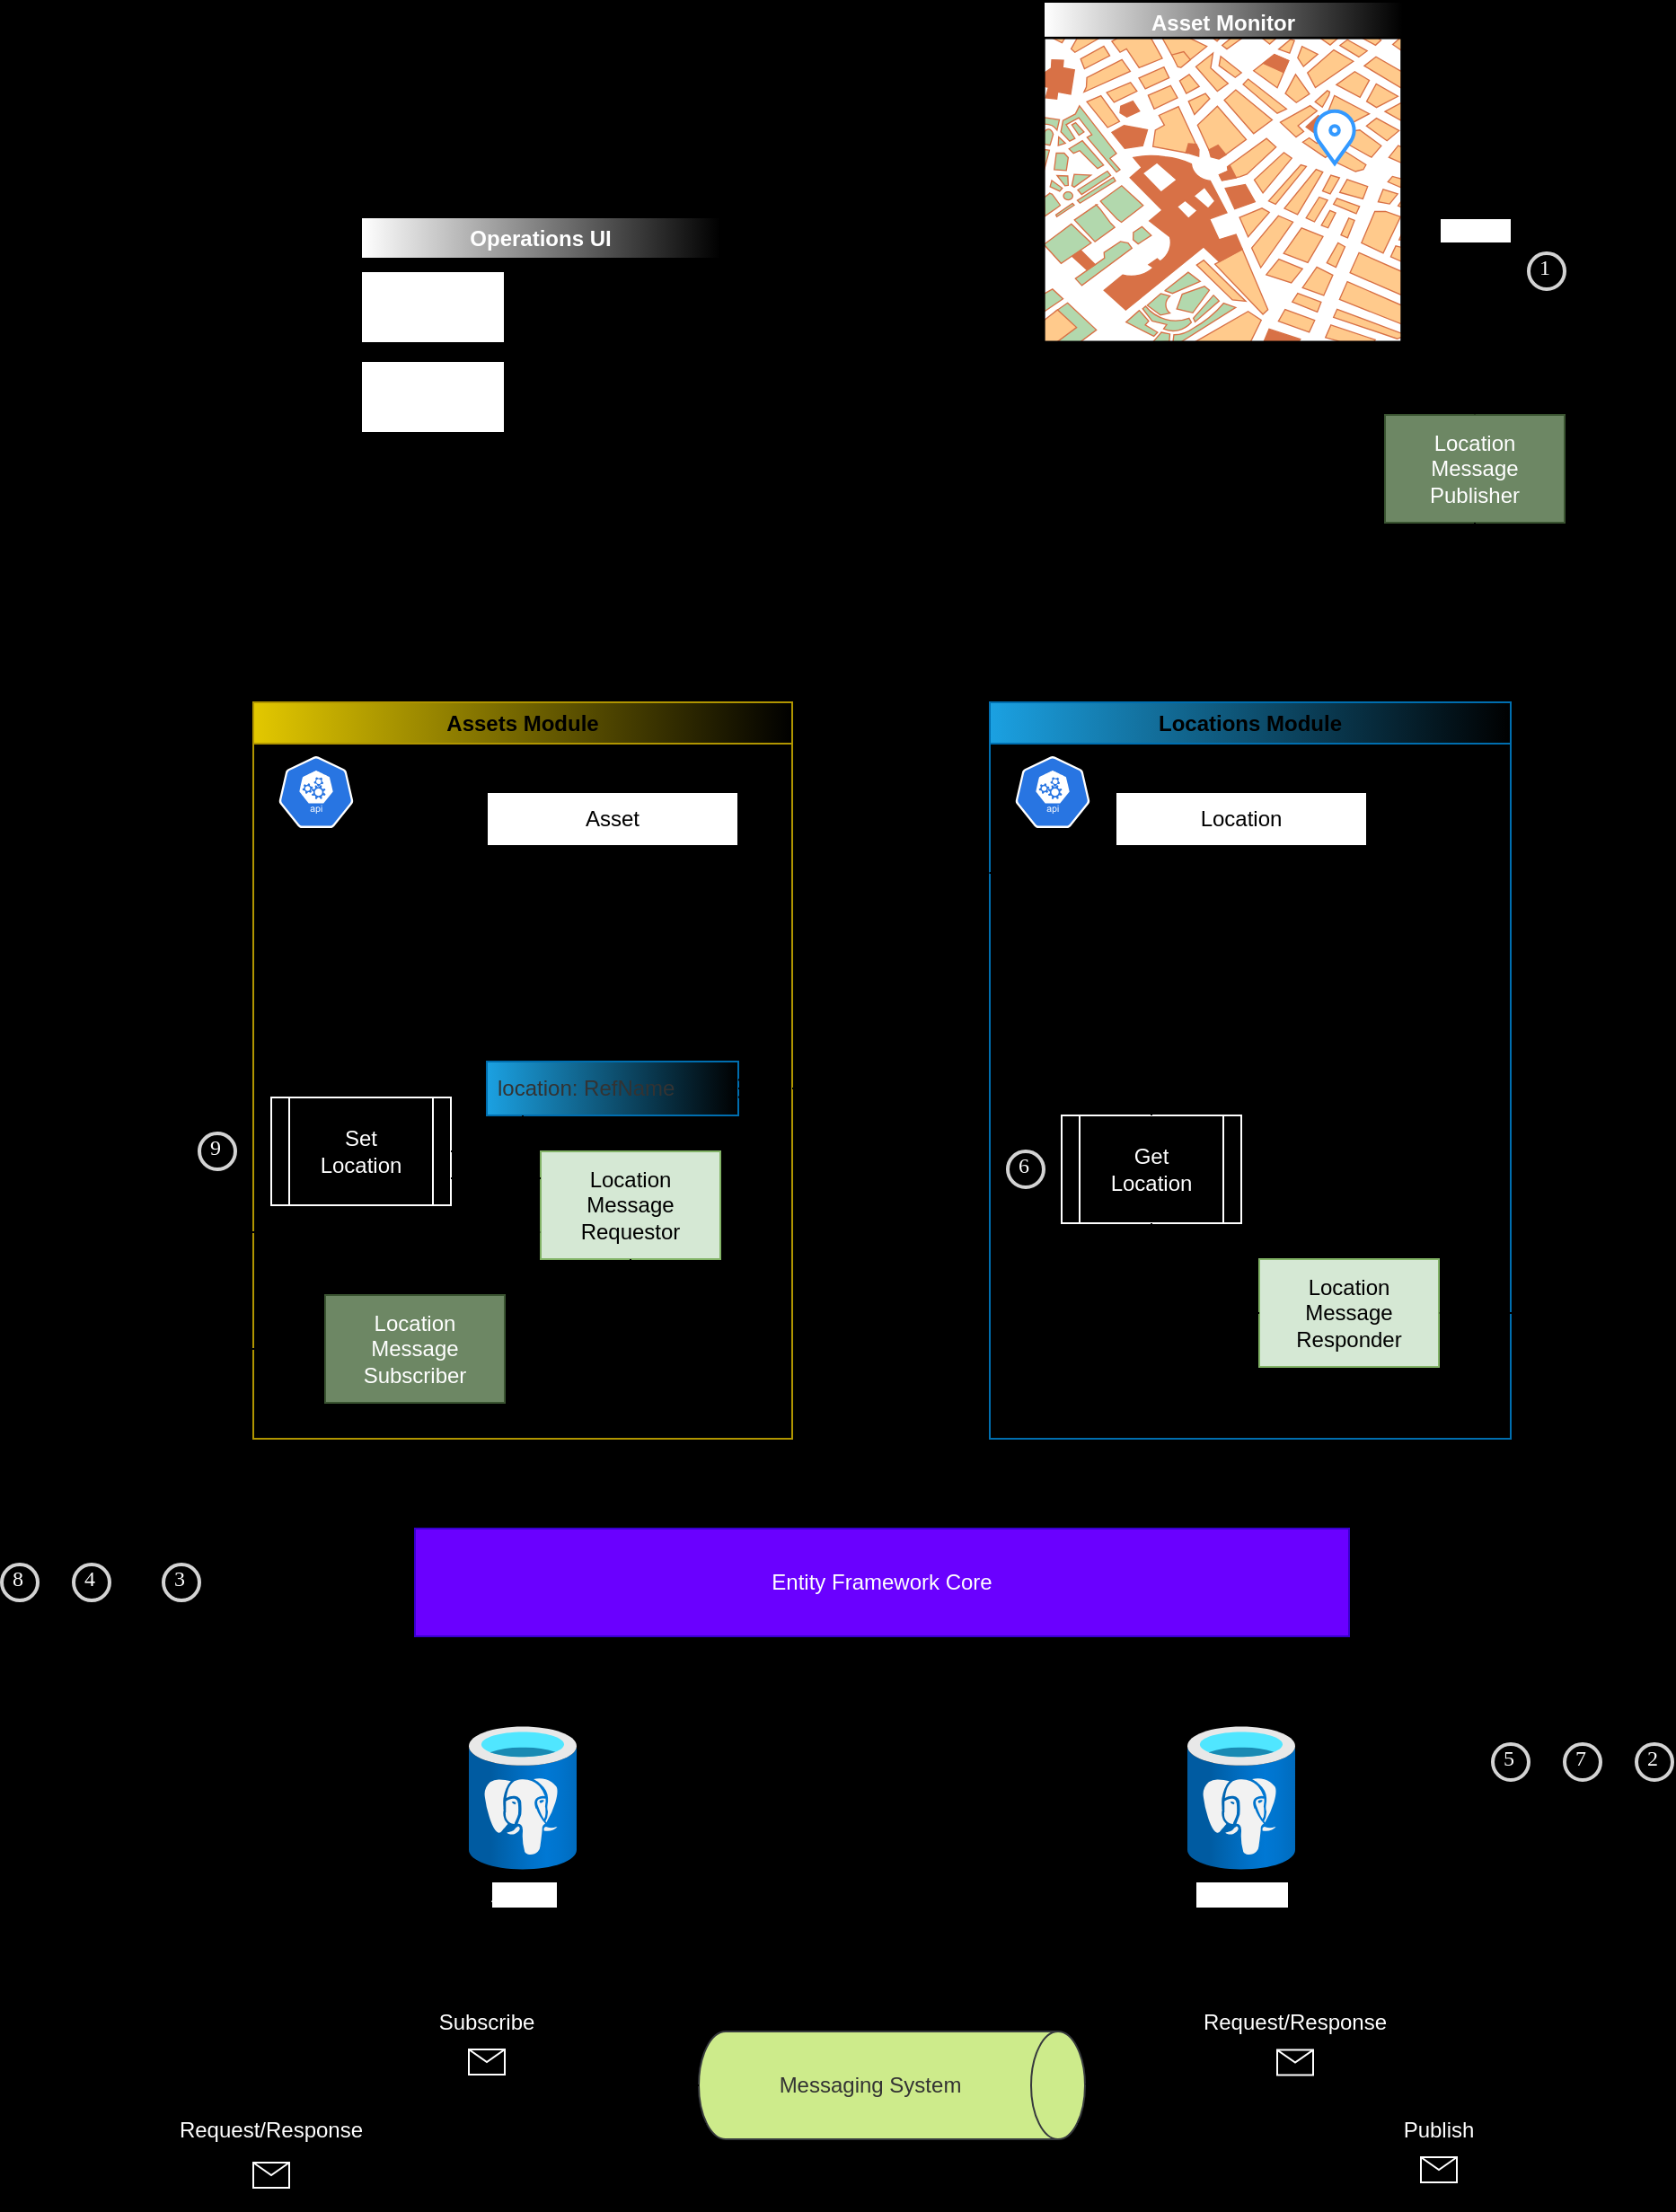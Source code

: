 <mxfile>
    <diagram name="Page-1" id="2eDMX8Met_-Xfei34ea0">
        <mxGraphModel dx="1936" dy="1819" grid="1" gridSize="10" guides="1" tooltips="1" connect="1" arrows="1" fold="1" page="1" pageScale="1" pageWidth="850" pageHeight="1100" background="#000000" math="0" shadow="0">
            <root>
                <mxCell id="0"/>
                <mxCell id="1" parent="0"/>
                <mxCell id="7" style="edgeStyle=orthogonalEdgeStyle;html=1;exitX=0.5;exitY=1;exitDx=0;exitDy=0;entryX=0.483;entryY=-0.012;entryDx=0;entryDy=0;entryPerimeter=0;fontColor=#333333;startArrow=none;startFill=0;endArrow=none;endFill=0;startSize=8;endSize=8;" parent="1" source="WWhhrq0fO1jrUCNcgxBJ-2" target="12" edge="1">
                    <mxGeometry relative="1" as="geometry">
                        <mxPoint x="220" y="680" as="targetPoint"/>
                    </mxGeometry>
                </mxCell>
                <mxCell id="WWhhrq0fO1jrUCNcgxBJ-2" value="Assets Module" style="swimlane;whiteSpace=wrap;html=1;fillColor=#e3c800;fontColor=#000000;strokeColor=#B09500;gradientColor=default;gradientDirection=east;" parent="1" vertex="1">
                    <mxGeometry x="70" y="180" width="300" height="410" as="geometry">
                        <mxRectangle x="320" y="290" width="130" height="30" as="alternateBounds"/>
                    </mxGeometry>
                </mxCell>
                <mxCell id="WWhhrq0fO1jrUCNcgxBJ-4" value="Asset" style="swimlane;fontStyle=0;childLayout=stackLayout;horizontal=1;startSize=30;horizontalStack=0;resizeParent=1;resizeParentMax=0;resizeLast=0;collapsible=1;marginBottom=0;whiteSpace=wrap;html=1;" parent="WWhhrq0fO1jrUCNcgxBJ-2" vertex="1">
                    <mxGeometry x="130" y="50" width="140" height="180" as="geometry"/>
                </mxCell>
                <mxCell id="WWhhrq0fO1jrUCNcgxBJ-5" value="id: OID" style="text;strokeColor=none;fillColor=none;align=left;verticalAlign=middle;spacingLeft=4;spacingRight=4;overflow=hidden;points=[[0,0.5],[1,0.5]];portConstraint=eastwest;rotatable=0;whiteSpace=wrap;html=1;" parent="WWhhrq0fO1jrUCNcgxBJ-4" vertex="1">
                    <mxGeometry y="30" width="140" height="30" as="geometry"/>
                </mxCell>
                <mxCell id="WWhhrq0fO1jrUCNcgxBJ-6" value="description: String" style="text;strokeColor=none;fillColor=none;align=left;verticalAlign=middle;spacingLeft=4;spacingRight=4;overflow=hidden;points=[[0,0.5],[1,0.5]];portConstraint=eastwest;rotatable=0;whiteSpace=wrap;html=1;" parent="WWhhrq0fO1jrUCNcgxBJ-4" vertex="1">
                    <mxGeometry y="60" width="140" height="30" as="geometry"/>
                </mxCell>
                <mxCell id="WWhhrq0fO1jrUCNcgxBJ-7" value="serialNumber: String" style="text;strokeColor=none;fillColor=none;align=left;verticalAlign=middle;spacingLeft=4;spacingRight=4;overflow=hidden;points=[[0,0.5],[1,0.5]];portConstraint=eastwest;rotatable=0;whiteSpace=wrap;html=1;" parent="WWhhrq0fO1jrUCNcgxBJ-4" vertex="1">
                    <mxGeometry y="90" width="140" height="30" as="geometry"/>
                </mxCell>
                <mxCell id="WWhhrq0fO1jrUCNcgxBJ-8" style="text;strokeColor=none;fillColor=none;align=left;verticalAlign=middle;spacingLeft=4;spacingRight=4;overflow=hidden;points=[[0,0.5],[1,0.5]];portConstraint=eastwest;rotatable=0;whiteSpace=wrap;html=1;" parent="WWhhrq0fO1jrUCNcgxBJ-4" vertex="1">
                    <mxGeometry y="120" width="140" height="30" as="geometry"/>
                </mxCell>
                <mxCell id="WWhhrq0fO1jrUCNcgxBJ-9" value="location: RefName" style="text;strokeColor=#006EAF;fillColor=#1ba1e2;align=left;verticalAlign=middle;spacingLeft=4;spacingRight=4;overflow=hidden;points=[[0,0.5],[1,0.5]];portConstraint=eastwest;rotatable=0;whiteSpace=wrap;html=1;fontColor=#333333;gradientColor=default;gradientDirection=east;" parent="WWhhrq0fO1jrUCNcgxBJ-4" vertex="1">
                    <mxGeometry y="150" width="140" height="30" as="geometry"/>
                </mxCell>
                <mxCell id="9" value="" style="sketch=0;html=1;dashed=0;whitespace=wrap;fillColor=#2875E2;strokeColor=#ffffff;points=[[0.005,0.63,0],[0.1,0.2,0],[0.9,0.2,0],[0.5,0,0],[0.995,0.63,0],[0.72,0.99,0],[0.5,1,0],[0.28,0.99,0]];verticalLabelPosition=bottom;align=center;verticalAlign=top;shape=mxgraph.kubernetes.icon;prIcon=api;fontColor=#333333;" parent="WWhhrq0fO1jrUCNcgxBJ-2" vertex="1">
                    <mxGeometry x="10" y="30" width="50" height="40" as="geometry"/>
                </mxCell>
                <mxCell id="52" value="Location&lt;br&gt;Message&lt;br&gt;Requestor" style="rounded=0;whiteSpace=wrap;html=1;strokeColor=#82b366;fillColor=#d5e8d4;fontColor=#000000;" parent="WWhhrq0fO1jrUCNcgxBJ-2" vertex="1">
                    <mxGeometry x="160" y="250" width="100" height="60" as="geometry"/>
                </mxCell>
                <mxCell id="78" value="Set&lt;br&gt;Location" style="shape=process;whiteSpace=wrap;html=1;backgroundOutline=1;strokeColor=#FFFFFF;fontColor=#FFFFFF;fillColor=none;gradientColor=none;" parent="WWhhrq0fO1jrUCNcgxBJ-2" vertex="1">
                    <mxGeometry x="10" y="220" width="100" height="60" as="geometry"/>
                </mxCell>
                <mxCell id="84" value="" style="endArrow=none;html=1;fontColor=#FFFFFF;entryX=0;entryY=0.25;entryDx=0;entryDy=0;exitX=1;exitY=0.75;exitDx=0;exitDy=0;" parent="WWhhrq0fO1jrUCNcgxBJ-2" source="78" target="52" edge="1">
                    <mxGeometry width="50" height="50" relative="1" as="geometry">
                        <mxPoint x="230" y="370" as="sourcePoint"/>
                        <mxPoint x="280" y="320" as="targetPoint"/>
                    </mxGeometry>
                </mxCell>
                <mxCell id="8" style="edgeStyle=orthogonalEdgeStyle;html=1;exitX=0.5;exitY=1;exitDx=0;exitDy=0;fontColor=#333333;startArrow=none;startFill=0;endArrow=none;endFill=0;startSize=8;endSize=8;entryX=0.5;entryY=0.013;entryDx=0;entryDy=0;entryPerimeter=0;" parent="1" source="WWhhrq0fO1jrUCNcgxBJ-3" target="13" edge="1">
                    <mxGeometry relative="1" as="geometry">
                        <mxPoint x="620" y="710" as="targetPoint"/>
                    </mxGeometry>
                </mxCell>
                <mxCell id="WWhhrq0fO1jrUCNcgxBJ-3" value="Locations Module" style="swimlane;whiteSpace=wrap;html=1;fillColor=#1ba1e2;strokeColor=#006EAF;fontColor=#000000;gradientColor=default;gradientDirection=east;" parent="1" vertex="1">
                    <mxGeometry x="480" y="180" width="290" height="410" as="geometry">
                        <mxRectangle x="320" y="290" width="130" height="30" as="alternateBounds"/>
                    </mxGeometry>
                </mxCell>
                <mxCell id="WWhhrq0fO1jrUCNcgxBJ-10" value="Location" style="swimlane;fontStyle=0;childLayout=stackLayout;horizontal=1;startSize=30;horizontalStack=0;resizeParent=1;resizeParentMax=0;resizeLast=0;collapsible=1;marginBottom=0;whiteSpace=wrap;html=1;" parent="WWhhrq0fO1jrUCNcgxBJ-3" vertex="1">
                    <mxGeometry x="70" y="50" width="140" height="120" as="geometry"/>
                </mxCell>
                <mxCell id="WWhhrq0fO1jrUCNcgxBJ-11" value="id: OID" style="text;strokeColor=none;fillColor=none;align=left;verticalAlign=middle;spacingLeft=4;spacingRight=4;overflow=hidden;points=[[0,0.5],[1,0.5]];portConstraint=eastwest;rotatable=0;whiteSpace=wrap;html=1;" parent="WWhhrq0fO1jrUCNcgxBJ-10" vertex="1">
                    <mxGeometry y="30" width="140" height="30" as="geometry"/>
                </mxCell>
                <mxCell id="WWhhrq0fO1jrUCNcgxBJ-12" value="name: String" style="text;strokeColor=none;fillColor=none;align=left;verticalAlign=middle;spacingLeft=4;spacingRight=4;overflow=hidden;points=[[0,0.5],[1,0.5]];portConstraint=eastwest;rotatable=0;whiteSpace=wrap;html=1;" parent="WWhhrq0fO1jrUCNcgxBJ-10" vertex="1">
                    <mxGeometry y="60" width="140" height="30" as="geometry"/>
                </mxCell>
                <mxCell id="WWhhrq0fO1jrUCNcgxBJ-13" value="description: String" style="text;strokeColor=none;fillColor=none;align=left;verticalAlign=middle;spacingLeft=4;spacingRight=4;overflow=hidden;points=[[0,0.5],[1,0.5]];portConstraint=eastwest;rotatable=0;whiteSpace=wrap;html=1;" parent="WWhhrq0fO1jrUCNcgxBJ-10" vertex="1">
                    <mxGeometry y="90" width="140" height="30" as="geometry"/>
                </mxCell>
                <mxCell id="10" value="" style="sketch=0;html=1;dashed=0;whitespace=wrap;fillColor=#2875E2;strokeColor=#ffffff;points=[[0.005,0.63,0],[0.1,0.2,0],[0.9,0.2,0],[0.5,0,0],[0.995,0.63,0],[0.72,0.99,0],[0.5,1,0],[0.28,0.99,0]];verticalLabelPosition=bottom;align=center;verticalAlign=top;shape=mxgraph.kubernetes.icon;prIcon=api;fontColor=#333333;" parent="WWhhrq0fO1jrUCNcgxBJ-3" vertex="1">
                    <mxGeometry x="10" y="30" width="50" height="40" as="geometry"/>
                </mxCell>
                <mxCell id="61" value="Location&lt;br&gt;Message&lt;br&gt;Responder" style="rounded=0;whiteSpace=wrap;html=1;strokeColor=#82b366;fillColor=#d5e8d4;fontColor=#000000;" parent="WWhhrq0fO1jrUCNcgxBJ-3" vertex="1">
                    <mxGeometry x="150" y="310" width="100" height="60" as="geometry"/>
                </mxCell>
                <mxCell id="75" value="Get&lt;br&gt;Location" style="shape=process;whiteSpace=wrap;html=1;backgroundOutline=1;strokeColor=#FFFFFF;fontColor=#FFFFFF;fillColor=none;gradientColor=none;" parent="WWhhrq0fO1jrUCNcgxBJ-3" vertex="1">
                    <mxGeometry x="40" y="230" width="100" height="60" as="geometry"/>
                </mxCell>
                <mxCell id="76" value="" style="endArrow=none;html=1;fontColor=#FFFFFF;entryX=0.5;entryY=1;entryDx=0;entryDy=0;exitX=0;exitY=0.5;exitDx=0;exitDy=0;edgeStyle=orthogonalEdgeStyle;" parent="WWhhrq0fO1jrUCNcgxBJ-3" source="61" target="75" edge="1">
                    <mxGeometry width="50" height="50" relative="1" as="geometry">
                        <mxPoint x="200" y="310" as="sourcePoint"/>
                        <mxPoint x="250" y="260" as="targetPoint"/>
                    </mxGeometry>
                </mxCell>
                <mxCell id="77" value="" style="endArrow=none;html=1;fontColor=#FFFFFF;exitX=0.5;exitY=0;exitDx=0;exitDy=0;" parent="WWhhrq0fO1jrUCNcgxBJ-3" source="75" edge="1">
                    <mxGeometry width="50" height="50" relative="1" as="geometry">
                        <mxPoint x="400" y="190" as="sourcePoint"/>
                        <mxPoint x="90" y="170" as="targetPoint"/>
                    </mxGeometry>
                </mxCell>
                <mxCell id="79" value="6" style="ellipse;whiteSpace=wrap;html=1;aspect=fixed;strokeWidth=2;fontFamily=Tahoma;spacingBottom=4;spacingRight=2;strokeColor=#d3d3d3;fontColor=#FFFFFF;fillColor=none;gradientColor=none;" parent="WWhhrq0fO1jrUCNcgxBJ-3" vertex="1">
                    <mxGeometry x="10" y="250" width="20" height="20" as="geometry"/>
                </mxCell>
                <mxCell id="2" style="edgeStyle=orthogonalEdgeStyle;html=1;exitX=1;exitY=0.5;exitDx=0;exitDy=0;entryX=0;entryY=0.5;entryDx=0;entryDy=0;endArrow=ERone;endFill=0;startArrow=ERmany;startFill=0;endSize=8;startSize=8;dashed=1;" parent="1" source="WWhhrq0fO1jrUCNcgxBJ-9" target="WWhhrq0fO1jrUCNcgxBJ-11" edge="1">
                    <mxGeometry relative="1" as="geometry">
                        <Array as="points">
                            <mxPoint x="430" y="395"/>
                            <mxPoint x="430" y="275"/>
                        </Array>
                    </mxGeometry>
                </mxCell>
                <mxCell id="4" value="Entity Framework Core" style="rounded=0;whiteSpace=wrap;html=1;fillColor=#6a00ff;fontColor=#ffffff;strokeColor=#3700CC;" parent="1" vertex="1">
                    <mxGeometry x="160" y="640" width="520" height="60" as="geometry"/>
                </mxCell>
                <mxCell id="12" value="&lt;font color=&quot;#ffffff&quot;&gt;Assets&lt;/font&gt;" style="aspect=fixed;html=1;points=[];align=center;image;fontSize=12;image=img/lib/azure2/databases/Azure_Database_PostgreSQL_Server.svg;fontColor=#333333;gradientColor=default;gradientDirection=east;" parent="1" vertex="1">
                    <mxGeometry x="190" y="750" width="60" height="80" as="geometry"/>
                </mxCell>
                <mxCell id="13" value="&lt;font color=&quot;#ffffff&quot;&gt;Locations&lt;br&gt;&lt;/font&gt;" style="aspect=fixed;html=1;points=[];align=center;image;fontSize=12;image=img/lib/azure2/databases/Azure_Database_PostgreSQL_Server.svg;fontColor=#333333;gradientColor=default;gradientDirection=east;" parent="1" vertex="1">
                    <mxGeometry x="590" y="750" width="60" height="80" as="geometry"/>
                </mxCell>
                <mxCell id="14" value="Operations UI" style="swimlane;whiteSpace=wrap;html=1;fontColor=#FFFFFF;gradientColor=default;gradientDirection=east;" parent="1" vertex="1">
                    <mxGeometry x="130" y="-90" width="200" height="190" as="geometry">
                        <mxRectangle x="310" y="-80" width="120" height="30" as="alternateBounds"/>
                    </mxGeometry>
                </mxCell>
                <mxCell id="18" value="Assets" style="rounded=0;whiteSpace=wrap;html=1;fontColor=#FFFFFF;gradientColor=none;gradientDirection=east;" parent="14" vertex="1">
                    <mxGeometry y="30" width="80" height="40" as="geometry"/>
                </mxCell>
                <mxCell id="19" value="Locations" style="rounded=0;whiteSpace=wrap;html=1;fontColor=#FFFFFF;gradientColor=none;gradientDirection=east;" parent="14" vertex="1">
                    <mxGeometry y="80" width="80" height="40" as="geometry"/>
                </mxCell>
                <mxCell id="25" value="Location&lt;br&gt;Message&lt;br&gt;Publisher" style="rounded=0;whiteSpace=wrap;html=1;strokeColor=#3A5431;fillColor=#6d8764;fontColor=#ffffff;" parent="1" vertex="1">
                    <mxGeometry x="700" y="20" width="100" height="60" as="geometry"/>
                </mxCell>
                <mxCell id="26" value="Messaging System" style="shape=cylinder3;whiteSpace=wrap;html=1;boundedLbl=1;backgroundOutline=1;size=15;strokeColor=#36393d;fillColor=#cdeb8b;direction=south;fontColor=#333333;" parent="1" vertex="1">
                    <mxGeometry x="318" y="920" width="215" height="60" as="geometry"/>
                </mxCell>
                <mxCell id="54" value="" style="endArrow=classic;html=1;fontColor=#FFFFFF;exitX=0;exitY=0.75;exitDx=0;exitDy=0;edgeStyle=orthogonalEdgeStyle;entryX=0.855;entryY=1;entryDx=0;entryDy=-4.35;entryPerimeter=0;startArrow=classic;startFill=1;" parent="1" source="52" target="26" edge="1">
                    <mxGeometry relative="1" as="geometry">
                        <mxPoint x="370" y="540" as="sourcePoint"/>
                        <mxPoint x="470" y="540" as="targetPoint"/>
                        <Array as="points">
                            <mxPoint x="-40" y="475"/>
                            <mxPoint x="-40" y="1010"/>
                            <mxPoint x="200" y="1010"/>
                            <mxPoint x="200" y="971"/>
                        </Array>
                    </mxGeometry>
                </mxCell>
                <mxCell id="55" value="" style="shape=message;html=1;outlineConnect=0;strokeColor=#FFFFFF;fontColor=#FFFFFF;fillColor=none;gradientColor=none;" parent="54" vertex="1">
                    <mxGeometry width="20" height="14" relative="1" as="geometry">
                        <mxPoint x="110" y="185" as="offset"/>
                    </mxGeometry>
                </mxCell>
                <mxCell id="56" value="Request/Response" style="text;html=1;strokeColor=none;fillColor=none;align=center;verticalAlign=middle;whiteSpace=wrap;rounded=0;fontColor=#FFFFFF;" parent="1" vertex="1">
                    <mxGeometry x="50" y="960" width="60" height="30" as="geometry"/>
                </mxCell>
                <mxCell id="43" value="Publish" style="text;html=1;strokeColor=none;fillColor=none;align=center;verticalAlign=middle;whiteSpace=wrap;rounded=0;fontColor=#FFFFFF;" parent="1" vertex="1">
                    <mxGeometry x="700" y="960" width="60" height="30" as="geometry"/>
                </mxCell>
                <mxCell id="34" value="" style="endArrow=classic;html=1;fontColor=#FFFFFF;exitX=0.5;exitY=1;exitDx=0;exitDy=0;entryX=0.855;entryY=0;entryDx=0;entryDy=4.35;entryPerimeter=0;edgeStyle=orthogonalEdgeStyle;" parent="1" source="25" target="26" edge="1">
                    <mxGeometry relative="1" as="geometry">
                        <mxPoint x="360" y="160" as="sourcePoint"/>
                        <mxPoint x="460" y="160" as="targetPoint"/>
                        <Array as="points">
                            <mxPoint x="750" y="150"/>
                            <mxPoint x="830" y="150"/>
                            <mxPoint x="830" y="1010"/>
                            <mxPoint x="650" y="1010"/>
                            <mxPoint x="650" y="971"/>
                        </Array>
                    </mxGeometry>
                </mxCell>
                <mxCell id="35" value="" style="shape=message;html=1;outlineConnect=0;strokeColor=#FFFFFF;fontColor=#FFFFFF;fillColor=none;gradientColor=none;" parent="34" vertex="1">
                    <mxGeometry width="20" height="14" relative="1" as="geometry">
                        <mxPoint x="-110" y="315" as="offset"/>
                    </mxGeometry>
                </mxCell>
                <mxCell id="40" value="2" style="ellipse;whiteSpace=wrap;html=1;aspect=fixed;strokeWidth=2;fontFamily=Tahoma;spacingBottom=4;spacingRight=2;strokeColor=#d3d3d3;fontColor=#FFFFFF;fillColor=none;gradientColor=none;" parent="1" vertex="1">
                    <mxGeometry x="840" y="760" width="20" height="20" as="geometry"/>
                </mxCell>
                <mxCell id="57" value="4" style="ellipse;whiteSpace=wrap;html=1;aspect=fixed;strokeWidth=2;fontFamily=Tahoma;spacingBottom=4;spacingRight=2;strokeColor=#d3d3d3;fontColor=#FFFFFF;fillColor=none;gradientColor=none;" parent="1" vertex="1">
                    <mxGeometry x="-30" y="660" width="20" height="20" as="geometry"/>
                </mxCell>
                <mxCell id="62" value="" style="endArrow=classic;html=1;fontColor=#FFFFFF;edgeStyle=orthogonalEdgeStyle;entryX=1;entryY=0.5;entryDx=0;entryDy=0;startArrow=classic;startFill=1;" parent="1" target="61" edge="1">
                    <mxGeometry relative="1" as="geometry">
                        <mxPoint x="533" y="949.33" as="sourcePoint"/>
                        <mxPoint x="633" y="949.33" as="targetPoint"/>
                        <Array as="points">
                            <mxPoint x="790" y="949"/>
                            <mxPoint x="790" y="520"/>
                        </Array>
                    </mxGeometry>
                </mxCell>
                <mxCell id="63" value="" style="shape=message;html=1;outlineConnect=0;strokeColor=#FFFFFF;fontColor=#FFFFFF;fillColor=none;gradientColor=none;" parent="62" vertex="1">
                    <mxGeometry width="20" height="14" relative="1" as="geometry">
                        <mxPoint x="-150" y="97" as="offset"/>
                    </mxGeometry>
                </mxCell>
                <mxCell id="66" value="Request/Response" style="text;html=1;strokeColor=none;fillColor=none;align=center;verticalAlign=middle;whiteSpace=wrap;rounded=0;fontColor=#FFFFFF;" parent="1" vertex="1">
                    <mxGeometry x="620" y="900" width="60" height="30" as="geometry"/>
                </mxCell>
                <mxCell id="68" value="Asset Monitor" style="swimlane;whiteSpace=wrap;html=1;fontColor=#FFFFFF;gradientColor=default;gradientDirection=east;" parent="1" vertex="1">
                    <mxGeometry x="510" y="-210" width="200" height="190" as="geometry">
                        <mxRectangle x="310" y="-80" width="120" height="30" as="alternateBounds"/>
                    </mxGeometry>
                </mxCell>
                <mxCell id="22" value="" style="verticalLabelPosition=bottom;shadow=0;dashed=0;align=center;html=1;verticalAlign=top;strokeWidth=1;shape=mxgraph.mockup.misc.map;gradientColor=default;" parent="68" vertex="1">
                    <mxGeometry y="20" width="200" height="170" as="geometry"/>
                </mxCell>
                <mxCell id="20" value="" style="html=1;verticalLabelPosition=bottom;align=center;labelBackgroundColor=#ffffff;verticalAlign=top;strokeWidth=2;shadow=0;dashed=0;shape=mxgraph.ios7.icons.location;gradientDirection=east;strokeColor=#3399FF;" parent="68" vertex="1">
                    <mxGeometry x="150" y="60" width="24" height="30" as="geometry"/>
                </mxCell>
                <mxCell id="32" value="" style="endArrow=classic;html=1;fontColor=#333333;entryX=0.5;entryY=0;entryDx=0;entryDy=0;exitX=1.01;exitY=0.304;exitDx=0;exitDy=0;exitPerimeter=0;edgeStyle=orthogonalEdgeStyle;" parent="1" source="22" target="25" edge="1">
                    <mxGeometry relative="1" as="geometry">
                        <mxPoint x="650" y="-120" as="sourcePoint"/>
                        <mxPoint x="750" y="-120" as="targetPoint"/>
                        <Array as="points">
                            <mxPoint x="750" y="-138"/>
                        </Array>
                    </mxGeometry>
                </mxCell>
                <mxCell id="33" value="Position" style="edgeLabel;resizable=0;html=1;align=center;verticalAlign=middle;strokeColor=#FFFFFF;fontColor=#FFFFFF;fillColor=none;gradientColor=none;" parent="32" connectable="0" vertex="1">
                    <mxGeometry relative="1" as="geometry">
                        <mxPoint y="-5" as="offset"/>
                    </mxGeometry>
                </mxCell>
                <mxCell id="38" value="1" style="ellipse;whiteSpace=wrap;html=1;aspect=fixed;strokeWidth=2;fontFamily=Tahoma;spacingBottom=4;spacingRight=2;strokeColor=#d3d3d3;fontColor=#FFFFFF;fillColor=none;gradientColor=none;" parent="1" vertex="1">
                    <mxGeometry x="780" y="-70" width="20" height="20" as="geometry"/>
                </mxCell>
                <mxCell id="73" value="5" style="ellipse;whiteSpace=wrap;html=1;aspect=fixed;strokeWidth=2;fontFamily=Tahoma;spacingBottom=4;spacingRight=2;strokeColor=#d3d3d3;fontColor=#FFFFFF;fillColor=none;gradientColor=none;" parent="1" vertex="1">
                    <mxGeometry x="760" y="760" width="20" height="20" as="geometry"/>
                </mxCell>
                <mxCell id="46" value="" style="endArrow=classic;html=1;fontColor=#FFFFFF;exitX=0.5;exitY=1;exitDx=0;exitDy=0;exitPerimeter=0;entryX=0;entryY=0.5;entryDx=0;entryDy=0;edgeStyle=orthogonalEdgeStyle;" parent="1" source="26" target="23" edge="1">
                    <mxGeometry relative="1" as="geometry">
                        <mxPoint x="370" y="820" as="sourcePoint"/>
                        <mxPoint x="470" y="820" as="targetPoint"/>
                        <Array as="points">
                            <mxPoint x="50" y="950"/>
                            <mxPoint x="50" y="540"/>
                        </Array>
                    </mxGeometry>
                </mxCell>
                <mxCell id="47" value="" style="shape=message;html=1;outlineConnect=0;strokeColor=#FFFFFF;fontColor=#FFFFFF;fillColor=none;gradientColor=none;" parent="46" vertex="1">
                    <mxGeometry width="20" height="14" relative="1" as="geometry">
                        <mxPoint x="140" y="81" as="offset"/>
                    </mxGeometry>
                </mxCell>
                <mxCell id="80" value="7" style="ellipse;whiteSpace=wrap;html=1;aspect=fixed;strokeWidth=2;fontFamily=Tahoma;spacingBottom=4;spacingRight=2;strokeColor=#d3d3d3;fontColor=#FFFFFF;fillColor=none;gradientColor=none;" parent="1" vertex="1">
                    <mxGeometry x="800" y="760" width="20" height="20" as="geometry"/>
                </mxCell>
                <mxCell id="83" value="8" style="ellipse;whiteSpace=wrap;html=1;aspect=fixed;strokeWidth=2;fontFamily=Tahoma;spacingBottom=4;spacingRight=2;strokeColor=#d3d3d3;fontColor=#FFFFFF;fillColor=none;gradientColor=none;" parent="1" vertex="1">
                    <mxGeometry x="-70" y="660" width="20" height="20" as="geometry"/>
                </mxCell>
                <mxCell id="85" value="" style="endArrow=none;html=1;fontColor=#FFFFFF;exitX=1;exitY=0.5;exitDx=0;exitDy=0;" parent="1" source="78" edge="1">
                    <mxGeometry width="50" height="50" relative="1" as="geometry">
                        <mxPoint x="300" y="550" as="sourcePoint"/>
                        <mxPoint x="220" y="410" as="targetPoint"/>
                        <Array as="points">
                            <mxPoint x="220" y="430"/>
                        </Array>
                    </mxGeometry>
                </mxCell>
                <mxCell id="86" value="9" style="ellipse;whiteSpace=wrap;html=1;aspect=fixed;strokeWidth=2;fontFamily=Tahoma;spacingBottom=4;spacingRight=2;strokeColor=#d3d3d3;fontColor=#FFFFFF;fillColor=none;gradientColor=none;" parent="1" vertex="1">
                    <mxGeometry x="40" y="420" width="20" height="20" as="geometry"/>
                </mxCell>
                <mxCell id="87" value="" style="endArrow=none;html=1;fontColor=#333333;exitX=1;exitY=0.5;exitDx=0;exitDy=0;entryX=0.5;entryY=1;entryDx=0;entryDy=0;edgeStyle=orthogonalEdgeStyle;" parent="1" source="23" target="52" edge="1">
                    <mxGeometry width="50" height="50" relative="1" as="geometry">
                        <mxPoint x="300" y="550" as="sourcePoint"/>
                        <mxPoint x="350" y="500" as="targetPoint"/>
                    </mxGeometry>
                </mxCell>
                <mxCell id="49" value="3" style="ellipse;whiteSpace=wrap;html=1;aspect=fixed;strokeWidth=2;fontFamily=Tahoma;spacingBottom=4;spacingRight=2;strokeColor=#d3d3d3;fontColor=#FFFFFF;fillColor=none;gradientColor=none;" parent="1" vertex="1">
                    <mxGeometry x="20" y="660" width="20" height="20" as="geometry"/>
                </mxCell>
                <mxCell id="50" value="Subscribe" style="text;html=1;strokeColor=none;fillColor=none;align=center;verticalAlign=middle;whiteSpace=wrap;rounded=0;fontColor=#FFFFFF;" parent="1" vertex="1">
                    <mxGeometry x="170" y="900" width="60" height="30" as="geometry"/>
                </mxCell>
                <mxCell id="23" value="Location&lt;br&gt;Message&lt;br&gt;Subscriber" style="rounded=0;whiteSpace=wrap;html=1;strokeColor=#3A5431;fillColor=#6d8764;fontColor=#ffffff;" parent="1" vertex="1">
                    <mxGeometry x="110" y="510" width="100" height="60" as="geometry"/>
                </mxCell>
            </root>
        </mxGraphModel>
    </diagram>
</mxfile>